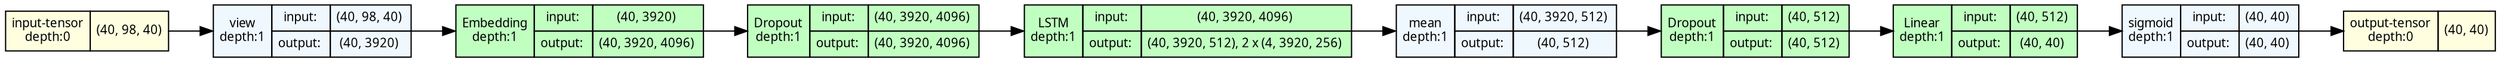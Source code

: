 strict digraph Juliet_Max_Pool {
	graph [ordering=in rankdir=LR size="60.0,60.0"]
	node [align=left fontname="Linux libertine" fontsize=10 height=0.2 margin=0 ranksep=0.1 shape=plaintext style=filled]
	edge [fontsize=10]
	0 [label=<
                    <TABLE BORDER="0" CELLBORDER="1"
                    CELLSPACING="0" CELLPADDING="4">
                        <TR><TD>input-tensor<BR/>depth:0</TD><TD>(40, 98, 40)</TD></TR>
                    </TABLE>> fillcolor=lightyellow]
	1 [label=<
                    <TABLE BORDER="0" CELLBORDER="1"
                    CELLSPACING="0" CELLPADDING="4">
                    <TR>
                        <TD ROWSPAN="2">view<BR/>depth:1</TD>
                        <TD COLSPAN="2">input:</TD>
                        <TD COLSPAN="2">(40, 98, 40) </TD>
                    </TR>
                    <TR>
                        <TD COLSPAN="2">output: </TD>
                        <TD COLSPAN="2">(40, 3920) </TD>
                    </TR>
                    </TABLE>> fillcolor=aliceblue]
	2 [label=<
                    <TABLE BORDER="0" CELLBORDER="1"
                    CELLSPACING="0" CELLPADDING="4">
                    <TR>
                        <TD ROWSPAN="2">Embedding<BR/>depth:1</TD>
                        <TD COLSPAN="2">input:</TD>
                        <TD COLSPAN="2">(40, 3920) </TD>
                    </TR>
                    <TR>
                        <TD COLSPAN="2">output: </TD>
                        <TD COLSPAN="2">(40, 3920, 4096) </TD>
                    </TR>
                    </TABLE>> fillcolor=darkseagreen1]
	3 [label=<
                    <TABLE BORDER="0" CELLBORDER="1"
                    CELLSPACING="0" CELLPADDING="4">
                    <TR>
                        <TD ROWSPAN="2">Dropout<BR/>depth:1</TD>
                        <TD COLSPAN="2">input:</TD>
                        <TD COLSPAN="2">(40, 3920, 4096) </TD>
                    </TR>
                    <TR>
                        <TD COLSPAN="2">output: </TD>
                        <TD COLSPAN="2">(40, 3920, 4096) </TD>
                    </TR>
                    </TABLE>> fillcolor=darkseagreen1]
	4 [label=<
                    <TABLE BORDER="0" CELLBORDER="1"
                    CELLSPACING="0" CELLPADDING="4">
                    <TR>
                        <TD ROWSPAN="2">LSTM<BR/>depth:1</TD>
                        <TD COLSPAN="2">input:</TD>
                        <TD COLSPAN="2">(40, 3920, 4096) </TD>
                    </TR>
                    <TR>
                        <TD COLSPAN="2">output: </TD>
                        <TD COLSPAN="2">(40, 3920, 512), 2 x (4, 3920, 256) </TD>
                    </TR>
                    </TABLE>> fillcolor=darkseagreen1]
	5 [label=<
                    <TABLE BORDER="0" CELLBORDER="1"
                    CELLSPACING="0" CELLPADDING="4">
                    <TR>
                        <TD ROWSPAN="2">mean<BR/>depth:1</TD>
                        <TD COLSPAN="2">input:</TD>
                        <TD COLSPAN="2">(40, 3920, 512) </TD>
                    </TR>
                    <TR>
                        <TD COLSPAN="2">output: </TD>
                        <TD COLSPAN="2">(40, 512) </TD>
                    </TR>
                    </TABLE>> fillcolor=aliceblue]
	6 [label=<
                    <TABLE BORDER="0" CELLBORDER="1"
                    CELLSPACING="0" CELLPADDING="4">
                    <TR>
                        <TD ROWSPAN="2">Dropout<BR/>depth:1</TD>
                        <TD COLSPAN="2">input:</TD>
                        <TD COLSPAN="2">(40, 512) </TD>
                    </TR>
                    <TR>
                        <TD COLSPAN="2">output: </TD>
                        <TD COLSPAN="2">(40, 512) </TD>
                    </TR>
                    </TABLE>> fillcolor=darkseagreen1]
	7 [label=<
                    <TABLE BORDER="0" CELLBORDER="1"
                    CELLSPACING="0" CELLPADDING="4">
                    <TR>
                        <TD ROWSPAN="2">Linear<BR/>depth:1</TD>
                        <TD COLSPAN="2">input:</TD>
                        <TD COLSPAN="2">(40, 512) </TD>
                    </TR>
                    <TR>
                        <TD COLSPAN="2">output: </TD>
                        <TD COLSPAN="2">(40, 40) </TD>
                    </TR>
                    </TABLE>> fillcolor=darkseagreen1]
	8 [label=<
                    <TABLE BORDER="0" CELLBORDER="1"
                    CELLSPACING="0" CELLPADDING="4">
                    <TR>
                        <TD ROWSPAN="2">sigmoid<BR/>depth:1</TD>
                        <TD COLSPAN="2">input:</TD>
                        <TD COLSPAN="2">(40, 40) </TD>
                    </TR>
                    <TR>
                        <TD COLSPAN="2">output: </TD>
                        <TD COLSPAN="2">(40, 40) </TD>
                    </TR>
                    </TABLE>> fillcolor=aliceblue]
	9 [label=<
                    <TABLE BORDER="0" CELLBORDER="1"
                    CELLSPACING="0" CELLPADDING="4">
                        <TR><TD>output-tensor<BR/>depth:0</TD><TD>(40, 40)</TD></TR>
                    </TABLE>> fillcolor=lightyellow]
	0 -> 1
	1 -> 2
	2 -> 3
	3 -> 4
	4 -> 5
	5 -> 6
	6 -> 7
	7 -> 8
	8 -> 9
}
